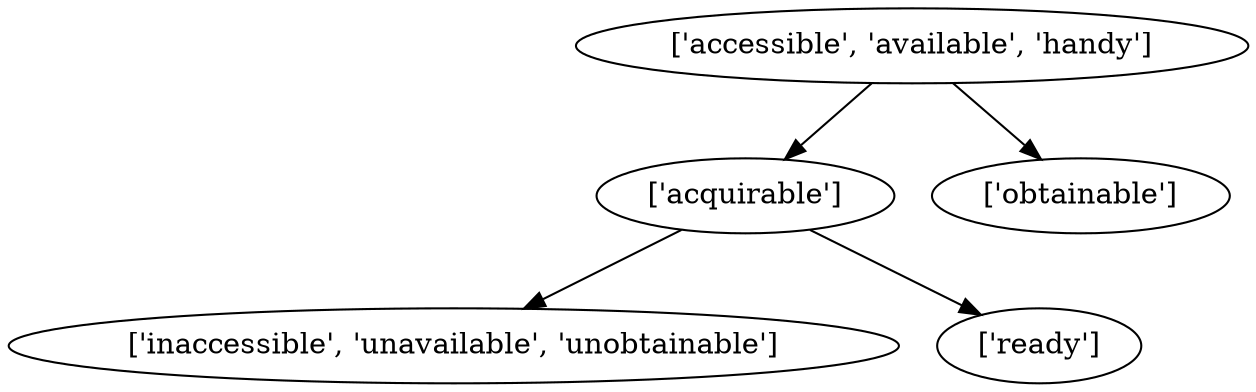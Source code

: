 strict digraph  {
	"['acquirable']" -> "['inaccessible', 'unavailable', 'unobtainable']";
	"['acquirable']" -> "['ready']";
	"['accessible', 'available', 'handy']" -> "['acquirable']";
	"['accessible', 'available', 'handy']" -> "['obtainable']";
}
